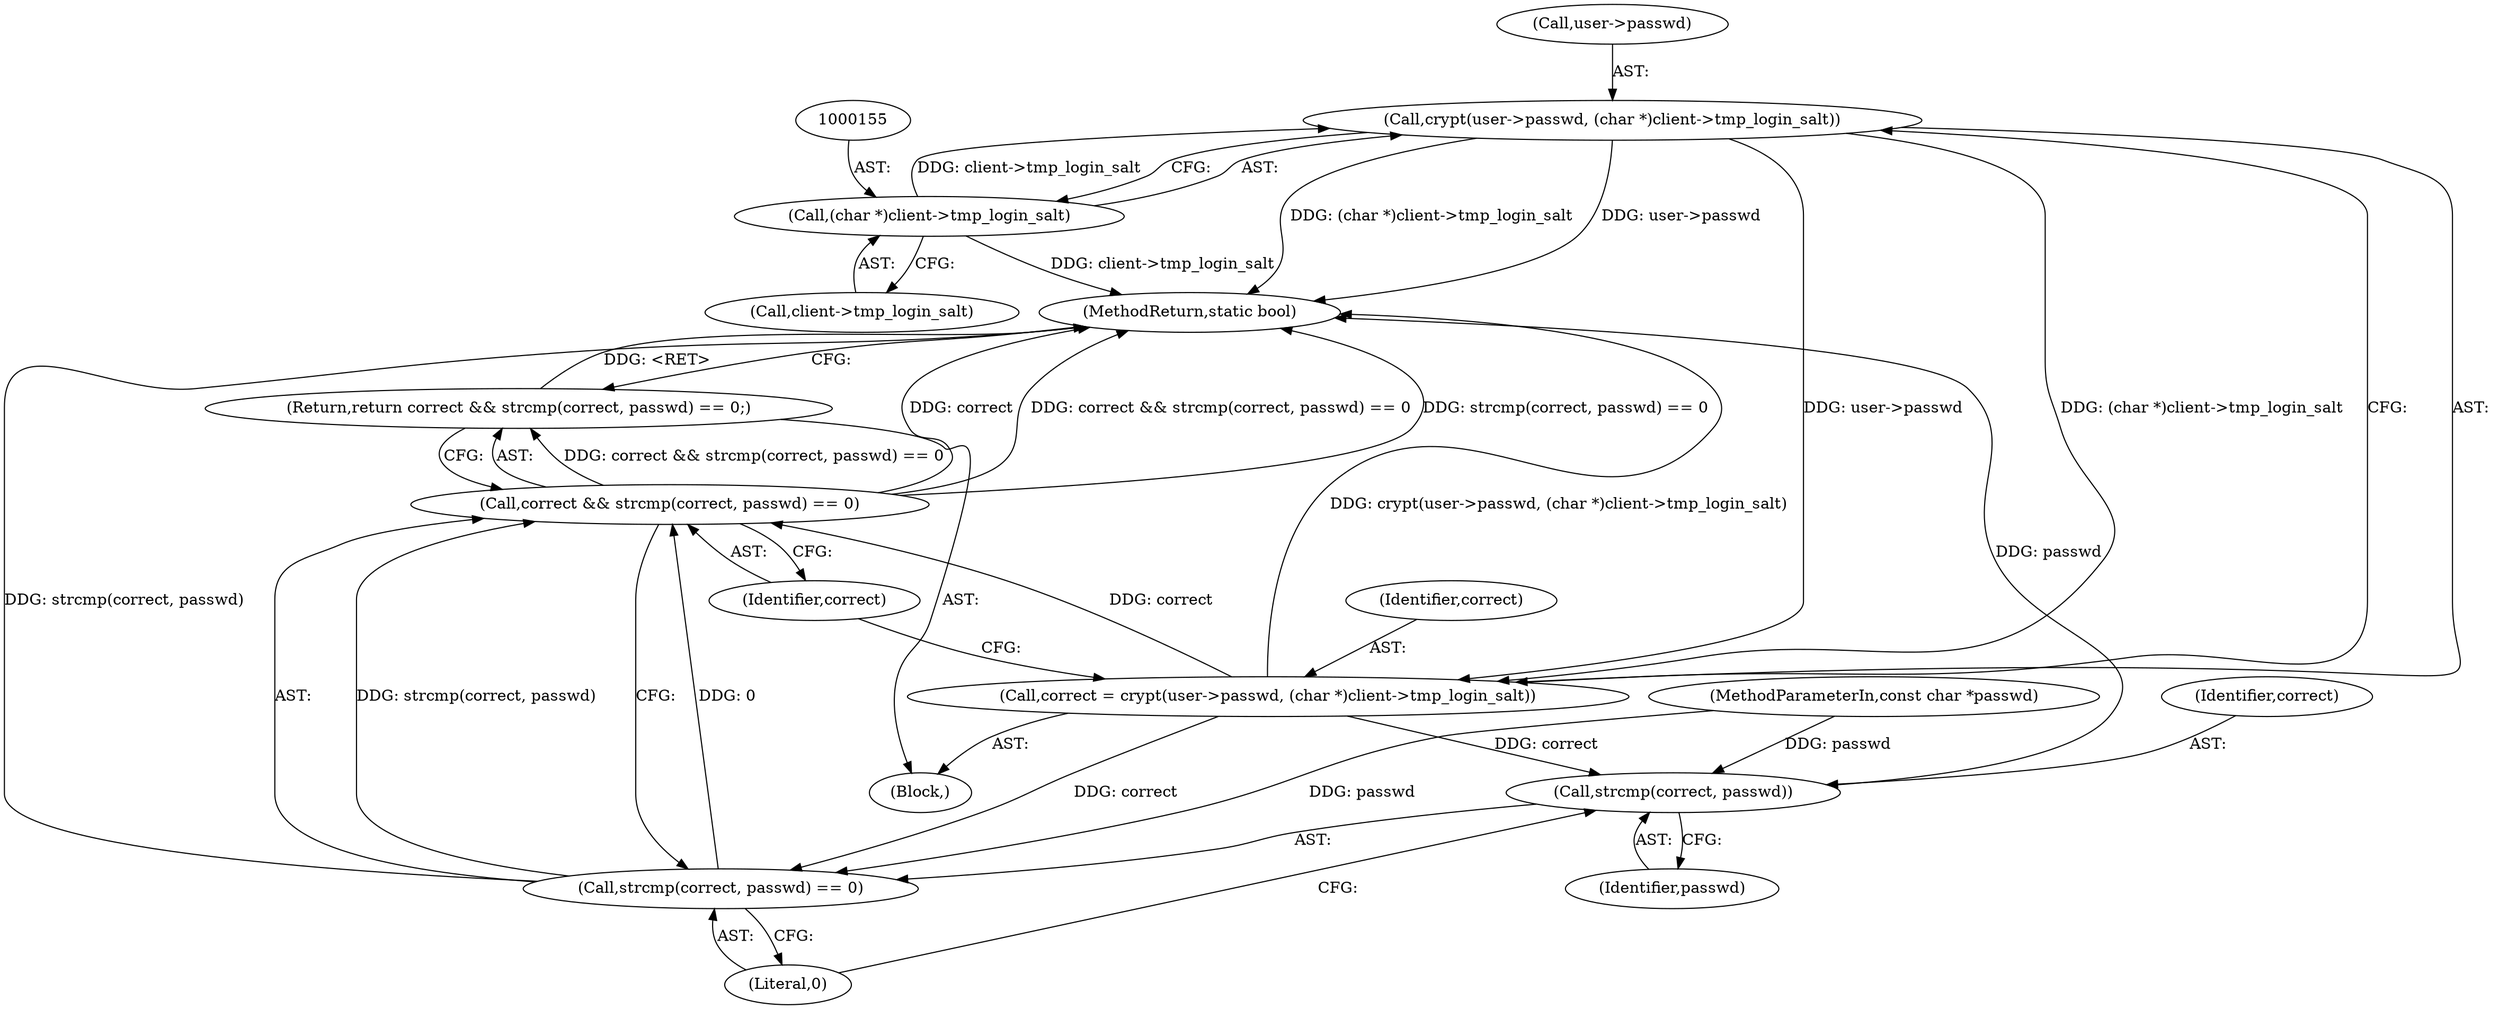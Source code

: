 digraph "0_pgbouncer_edab5be6665b9e8de66c25ba527509b229468573@API" {
"1000150" [label="(Call,crypt(user->passwd, (char *)client->tmp_login_salt))"];
"1000154" [label="(Call,(char *)client->tmp_login_salt)"];
"1000148" [label="(Call,correct = crypt(user->passwd, (char *)client->tmp_login_salt))"];
"1000160" [label="(Call,correct && strcmp(correct, passwd) == 0)"];
"1000159" [label="(Return,return correct && strcmp(correct, passwd) == 0;)"];
"1000162" [label="(Call,strcmp(correct, passwd) == 0)"];
"1000163" [label="(Call,strcmp(correct, passwd))"];
"1000151" [label="(Call,user->passwd)"];
"1000150" [label="(Call,crypt(user->passwd, (char *)client->tmp_login_salt))"];
"1000137" [label="(Block,)"];
"1000161" [label="(Identifier,correct)"];
"1000165" [label="(Identifier,passwd)"];
"1000154" [label="(Call,(char *)client->tmp_login_salt)"];
"1000162" [label="(Call,strcmp(correct, passwd) == 0)"];
"1000164" [label="(Identifier,correct)"];
"1000104" [label="(MethodParameterIn,const char *passwd)"];
"1000156" [label="(Call,client->tmp_login_salt)"];
"1000216" [label="(MethodReturn,static bool)"];
"1000166" [label="(Literal,0)"];
"1000159" [label="(Return,return correct && strcmp(correct, passwd) == 0;)"];
"1000160" [label="(Call,correct && strcmp(correct, passwd) == 0)"];
"1000148" [label="(Call,correct = crypt(user->passwd, (char *)client->tmp_login_salt))"];
"1000149" [label="(Identifier,correct)"];
"1000163" [label="(Call,strcmp(correct, passwd))"];
"1000150" -> "1000148"  [label="AST: "];
"1000150" -> "1000154"  [label="CFG: "];
"1000151" -> "1000150"  [label="AST: "];
"1000154" -> "1000150"  [label="AST: "];
"1000148" -> "1000150"  [label="CFG: "];
"1000150" -> "1000216"  [label="DDG: user->passwd"];
"1000150" -> "1000216"  [label="DDG: (char *)client->tmp_login_salt"];
"1000150" -> "1000148"  [label="DDG: user->passwd"];
"1000150" -> "1000148"  [label="DDG: (char *)client->tmp_login_salt"];
"1000154" -> "1000150"  [label="DDG: client->tmp_login_salt"];
"1000154" -> "1000156"  [label="CFG: "];
"1000155" -> "1000154"  [label="AST: "];
"1000156" -> "1000154"  [label="AST: "];
"1000154" -> "1000216"  [label="DDG: client->tmp_login_salt"];
"1000148" -> "1000137"  [label="AST: "];
"1000149" -> "1000148"  [label="AST: "];
"1000161" -> "1000148"  [label="CFG: "];
"1000148" -> "1000216"  [label="DDG: crypt(user->passwd, (char *)client->tmp_login_salt)"];
"1000148" -> "1000160"  [label="DDG: correct"];
"1000148" -> "1000162"  [label="DDG: correct"];
"1000148" -> "1000163"  [label="DDG: correct"];
"1000160" -> "1000159"  [label="AST: "];
"1000160" -> "1000161"  [label="CFG: "];
"1000160" -> "1000162"  [label="CFG: "];
"1000161" -> "1000160"  [label="AST: "];
"1000162" -> "1000160"  [label="AST: "];
"1000159" -> "1000160"  [label="CFG: "];
"1000160" -> "1000216"  [label="DDG: correct && strcmp(correct, passwd) == 0"];
"1000160" -> "1000216"  [label="DDG: strcmp(correct, passwd) == 0"];
"1000160" -> "1000216"  [label="DDG: correct"];
"1000160" -> "1000159"  [label="DDG: correct && strcmp(correct, passwd) == 0"];
"1000162" -> "1000160"  [label="DDG: strcmp(correct, passwd)"];
"1000162" -> "1000160"  [label="DDG: 0"];
"1000159" -> "1000137"  [label="AST: "];
"1000216" -> "1000159"  [label="CFG: "];
"1000159" -> "1000216"  [label="DDG: <RET>"];
"1000162" -> "1000166"  [label="CFG: "];
"1000163" -> "1000162"  [label="AST: "];
"1000166" -> "1000162"  [label="AST: "];
"1000162" -> "1000216"  [label="DDG: strcmp(correct, passwd)"];
"1000104" -> "1000162"  [label="DDG: passwd"];
"1000163" -> "1000165"  [label="CFG: "];
"1000164" -> "1000163"  [label="AST: "];
"1000165" -> "1000163"  [label="AST: "];
"1000166" -> "1000163"  [label="CFG: "];
"1000163" -> "1000216"  [label="DDG: passwd"];
"1000104" -> "1000163"  [label="DDG: passwd"];
}
